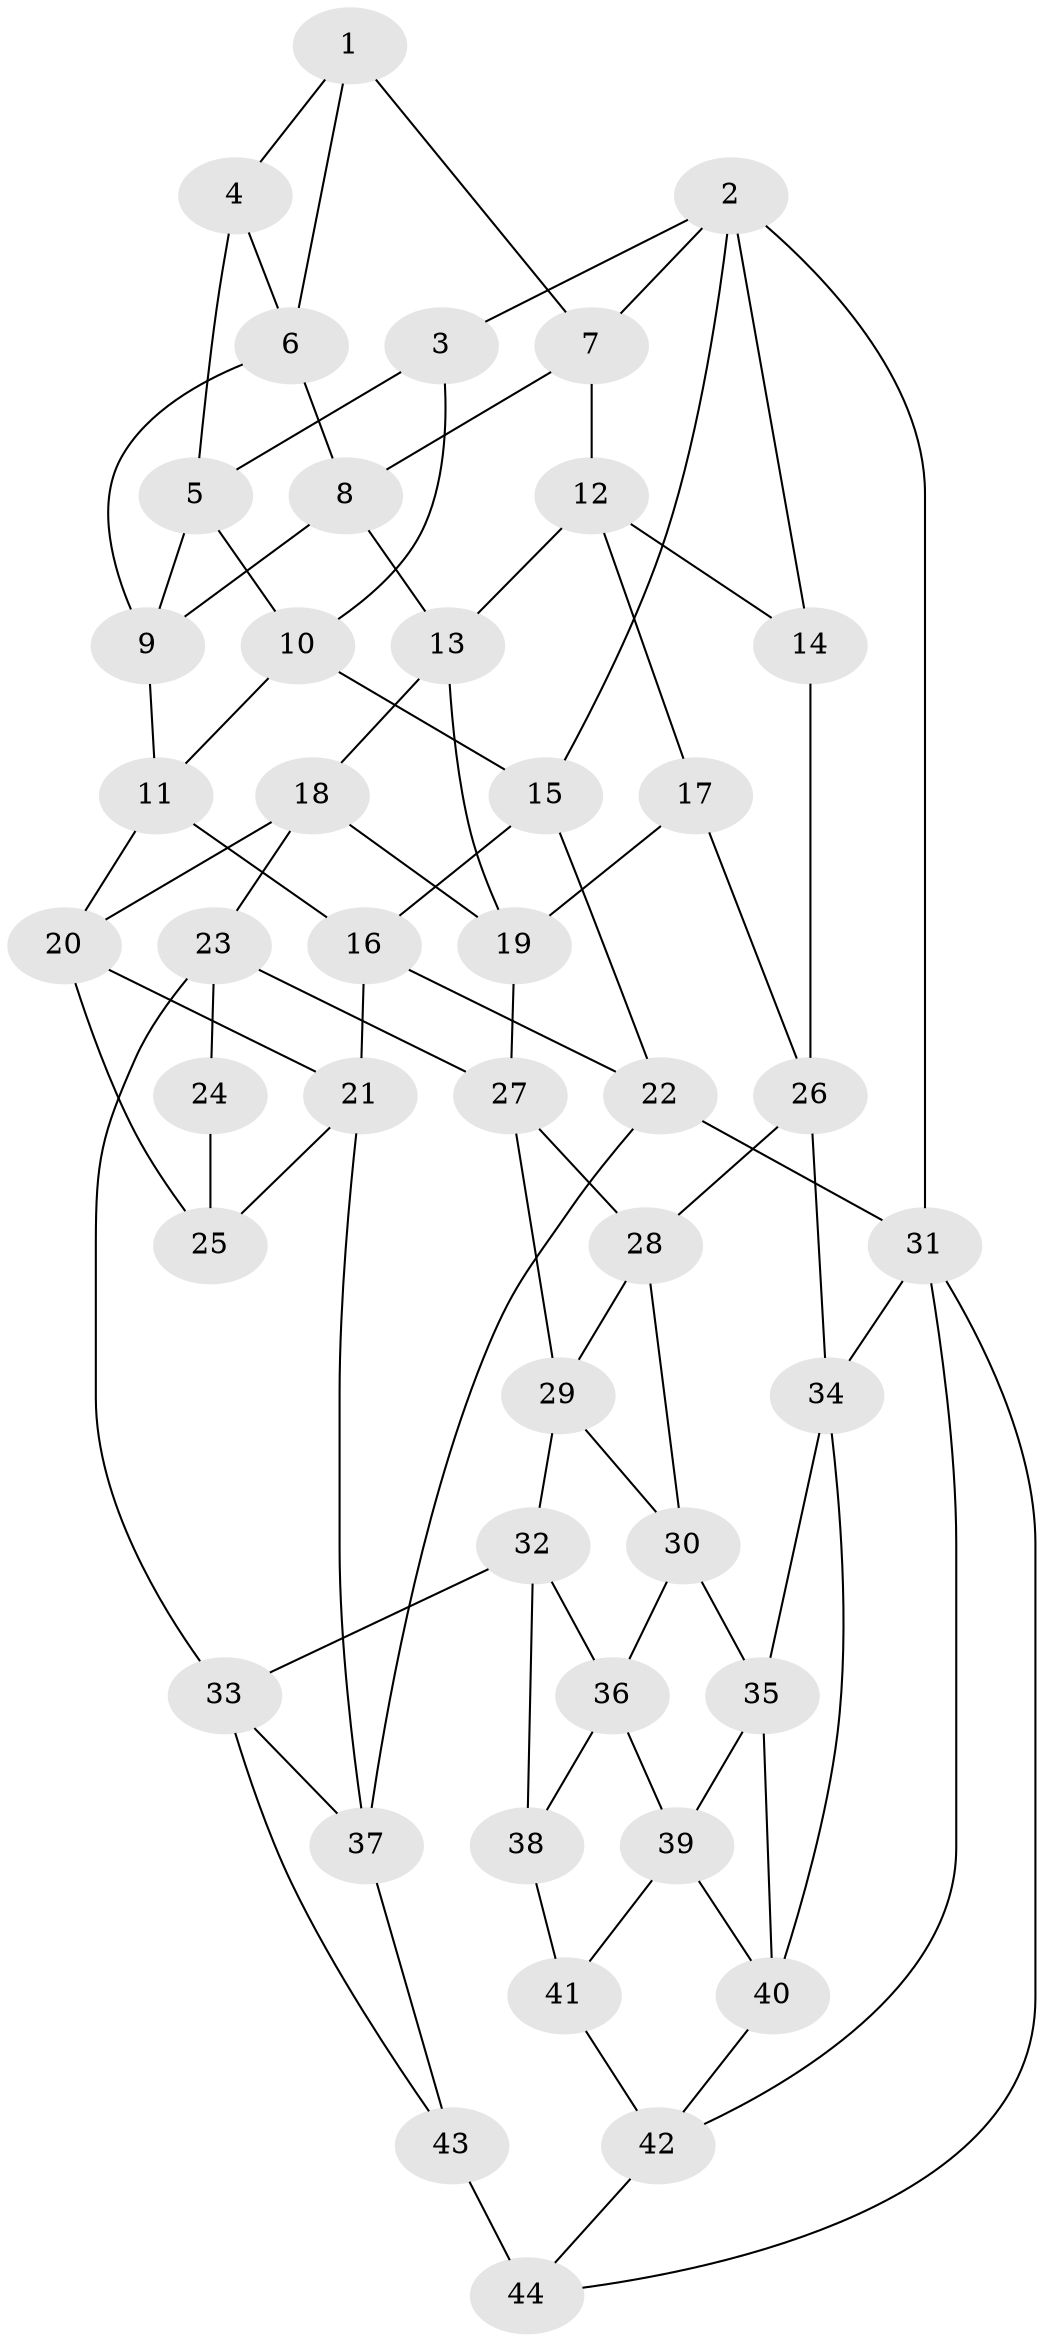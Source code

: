 // original degree distribution, {3: 0.023809523809523808, 4: 0.25, 5: 0.5, 6: 0.2261904761904762}
// Generated by graph-tools (version 1.1) at 2025/27/03/09/25 03:27:03]
// undirected, 44 vertices, 83 edges
graph export_dot {
graph [start="1"]
  node [color=gray90,style=filled];
  1;
  2;
  3;
  4;
  5;
  6;
  7;
  8;
  9;
  10;
  11;
  12;
  13;
  14;
  15;
  16;
  17;
  18;
  19;
  20;
  21;
  22;
  23;
  24;
  25;
  26;
  27;
  28;
  29;
  30;
  31;
  32;
  33;
  34;
  35;
  36;
  37;
  38;
  39;
  40;
  41;
  42;
  43;
  44;
  1 -- 4 [weight=1.0];
  1 -- 6 [weight=1.0];
  1 -- 7 [weight=1.0];
  2 -- 3 [weight=1.0];
  2 -- 7 [weight=1.0];
  2 -- 14 [weight=1.0];
  2 -- 15 [weight=1.0];
  2 -- 31 [weight=2.0];
  3 -- 5 [weight=1.0];
  3 -- 10 [weight=1.0];
  4 -- 5 [weight=1.0];
  4 -- 6 [weight=1.0];
  5 -- 9 [weight=1.0];
  5 -- 10 [weight=1.0];
  6 -- 8 [weight=1.0];
  6 -- 9 [weight=1.0];
  7 -- 8 [weight=1.0];
  7 -- 12 [weight=1.0];
  8 -- 9 [weight=1.0];
  8 -- 13 [weight=1.0];
  9 -- 11 [weight=1.0];
  10 -- 11 [weight=1.0];
  10 -- 15 [weight=1.0];
  11 -- 16 [weight=1.0];
  11 -- 20 [weight=1.0];
  12 -- 13 [weight=1.0];
  12 -- 14 [weight=1.0];
  12 -- 17 [weight=1.0];
  13 -- 18 [weight=1.0];
  13 -- 19 [weight=1.0];
  14 -- 26 [weight=1.0];
  15 -- 16 [weight=1.0];
  15 -- 22 [weight=1.0];
  16 -- 21 [weight=1.0];
  16 -- 22 [weight=1.0];
  17 -- 19 [weight=1.0];
  17 -- 26 [weight=1.0];
  18 -- 19 [weight=1.0];
  18 -- 20 [weight=1.0];
  18 -- 23 [weight=1.0];
  19 -- 27 [weight=1.0];
  20 -- 21 [weight=1.0];
  20 -- 25 [weight=1.0];
  21 -- 25 [weight=1.0];
  21 -- 37 [weight=1.0];
  22 -- 31 [weight=1.0];
  22 -- 37 [weight=1.0];
  23 -- 24 [weight=1.0];
  23 -- 27 [weight=1.0];
  23 -- 33 [weight=1.0];
  24 -- 25 [weight=2.0];
  26 -- 28 [weight=1.0];
  26 -- 34 [weight=1.0];
  27 -- 28 [weight=1.0];
  27 -- 29 [weight=1.0];
  28 -- 29 [weight=1.0];
  28 -- 30 [weight=1.0];
  29 -- 30 [weight=1.0];
  29 -- 32 [weight=1.0];
  30 -- 35 [weight=1.0];
  30 -- 36 [weight=1.0];
  31 -- 34 [weight=1.0];
  31 -- 42 [weight=1.0];
  31 -- 44 [weight=1.0];
  32 -- 33 [weight=1.0];
  32 -- 36 [weight=1.0];
  32 -- 38 [weight=1.0];
  33 -- 37 [weight=1.0];
  33 -- 43 [weight=1.0];
  34 -- 35 [weight=1.0];
  34 -- 40 [weight=1.0];
  35 -- 39 [weight=1.0];
  35 -- 40 [weight=1.0];
  36 -- 38 [weight=1.0];
  36 -- 39 [weight=1.0];
  37 -- 43 [weight=1.0];
  38 -- 41 [weight=2.0];
  39 -- 40 [weight=1.0];
  39 -- 41 [weight=1.0];
  40 -- 42 [weight=1.0];
  41 -- 42 [weight=1.0];
  42 -- 44 [weight=1.0];
  43 -- 44 [weight=2.0];
}
